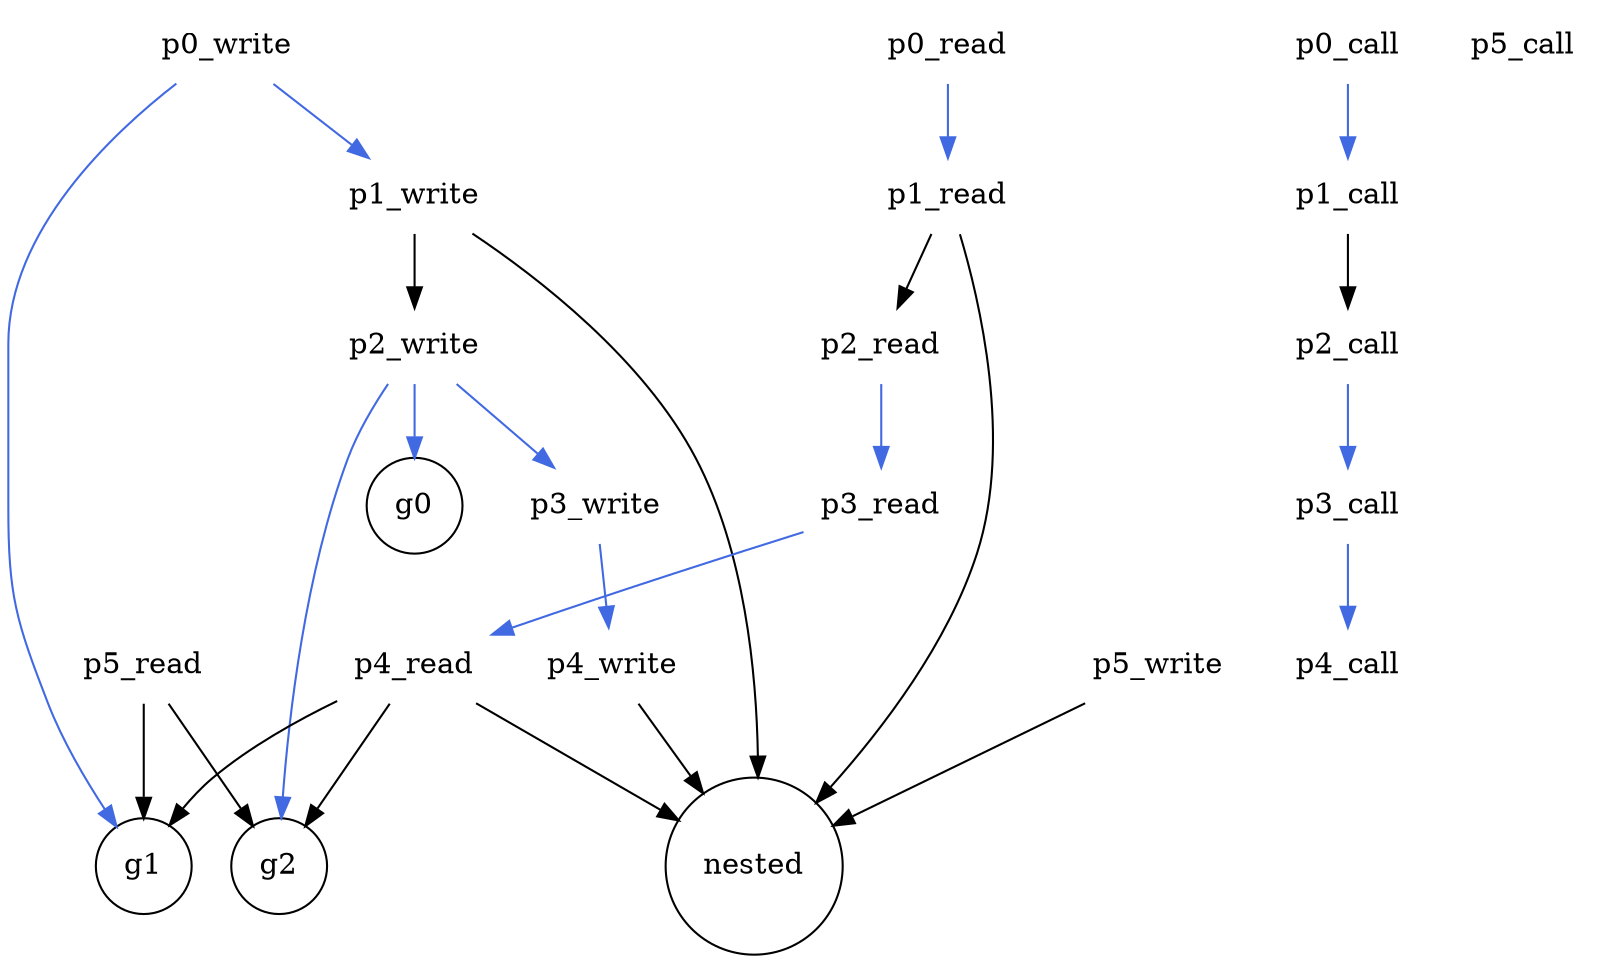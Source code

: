 digraph G {
   overlap=false;
   splies=true;
   sep=1;
   node [shape=none];

   g0     [shape=circle];
   g1     [shape=circle];
   g2     [shape=circle];
   nested [shape=circle];

   p0_read;
   p0_write;
   p0_call;

   p1_read;
   p1_write;
   p1_call;

   p2_read;
   p2_write;
   p2_call;

   p3_read;
   p3_write;
   p3_call;

   p4_read;
   p4_write;
   p4_call;

   p5_read;
   p5_write;
   p5_call;

   // Known information from analysis of Q:

   p1_read  -> nested;
   p1_write -> nested;
   p1_call  -> p2_call;
   p1_read  -> p2_read;
   p1_write -> p2_write;

   p4_read  -> g1;
   p4_read  -> g2;
   p4_read  -> nested;
   p4_write -> nested;

   p5_read  -> g1;
   p5_read  -> g2;
   p5_write -> nested;

   // From phase1 cfg of P:

   edge [color=RoyalBlue];

   p0_read  -> p1_read;
   p0_write -> p1_write;
   p0_call  -> p1_call;
   p0_write -> g1;

   p2_read  -> p3_read;
   p2_write -> p3_write;
   p2_call  -> p3_call;
   p2_write -> g0;
   p2_write -> g2;

   p3_read  -> p4_read;
   p3_write -> p4_write;
   p3_call  -> p4_call;

}

